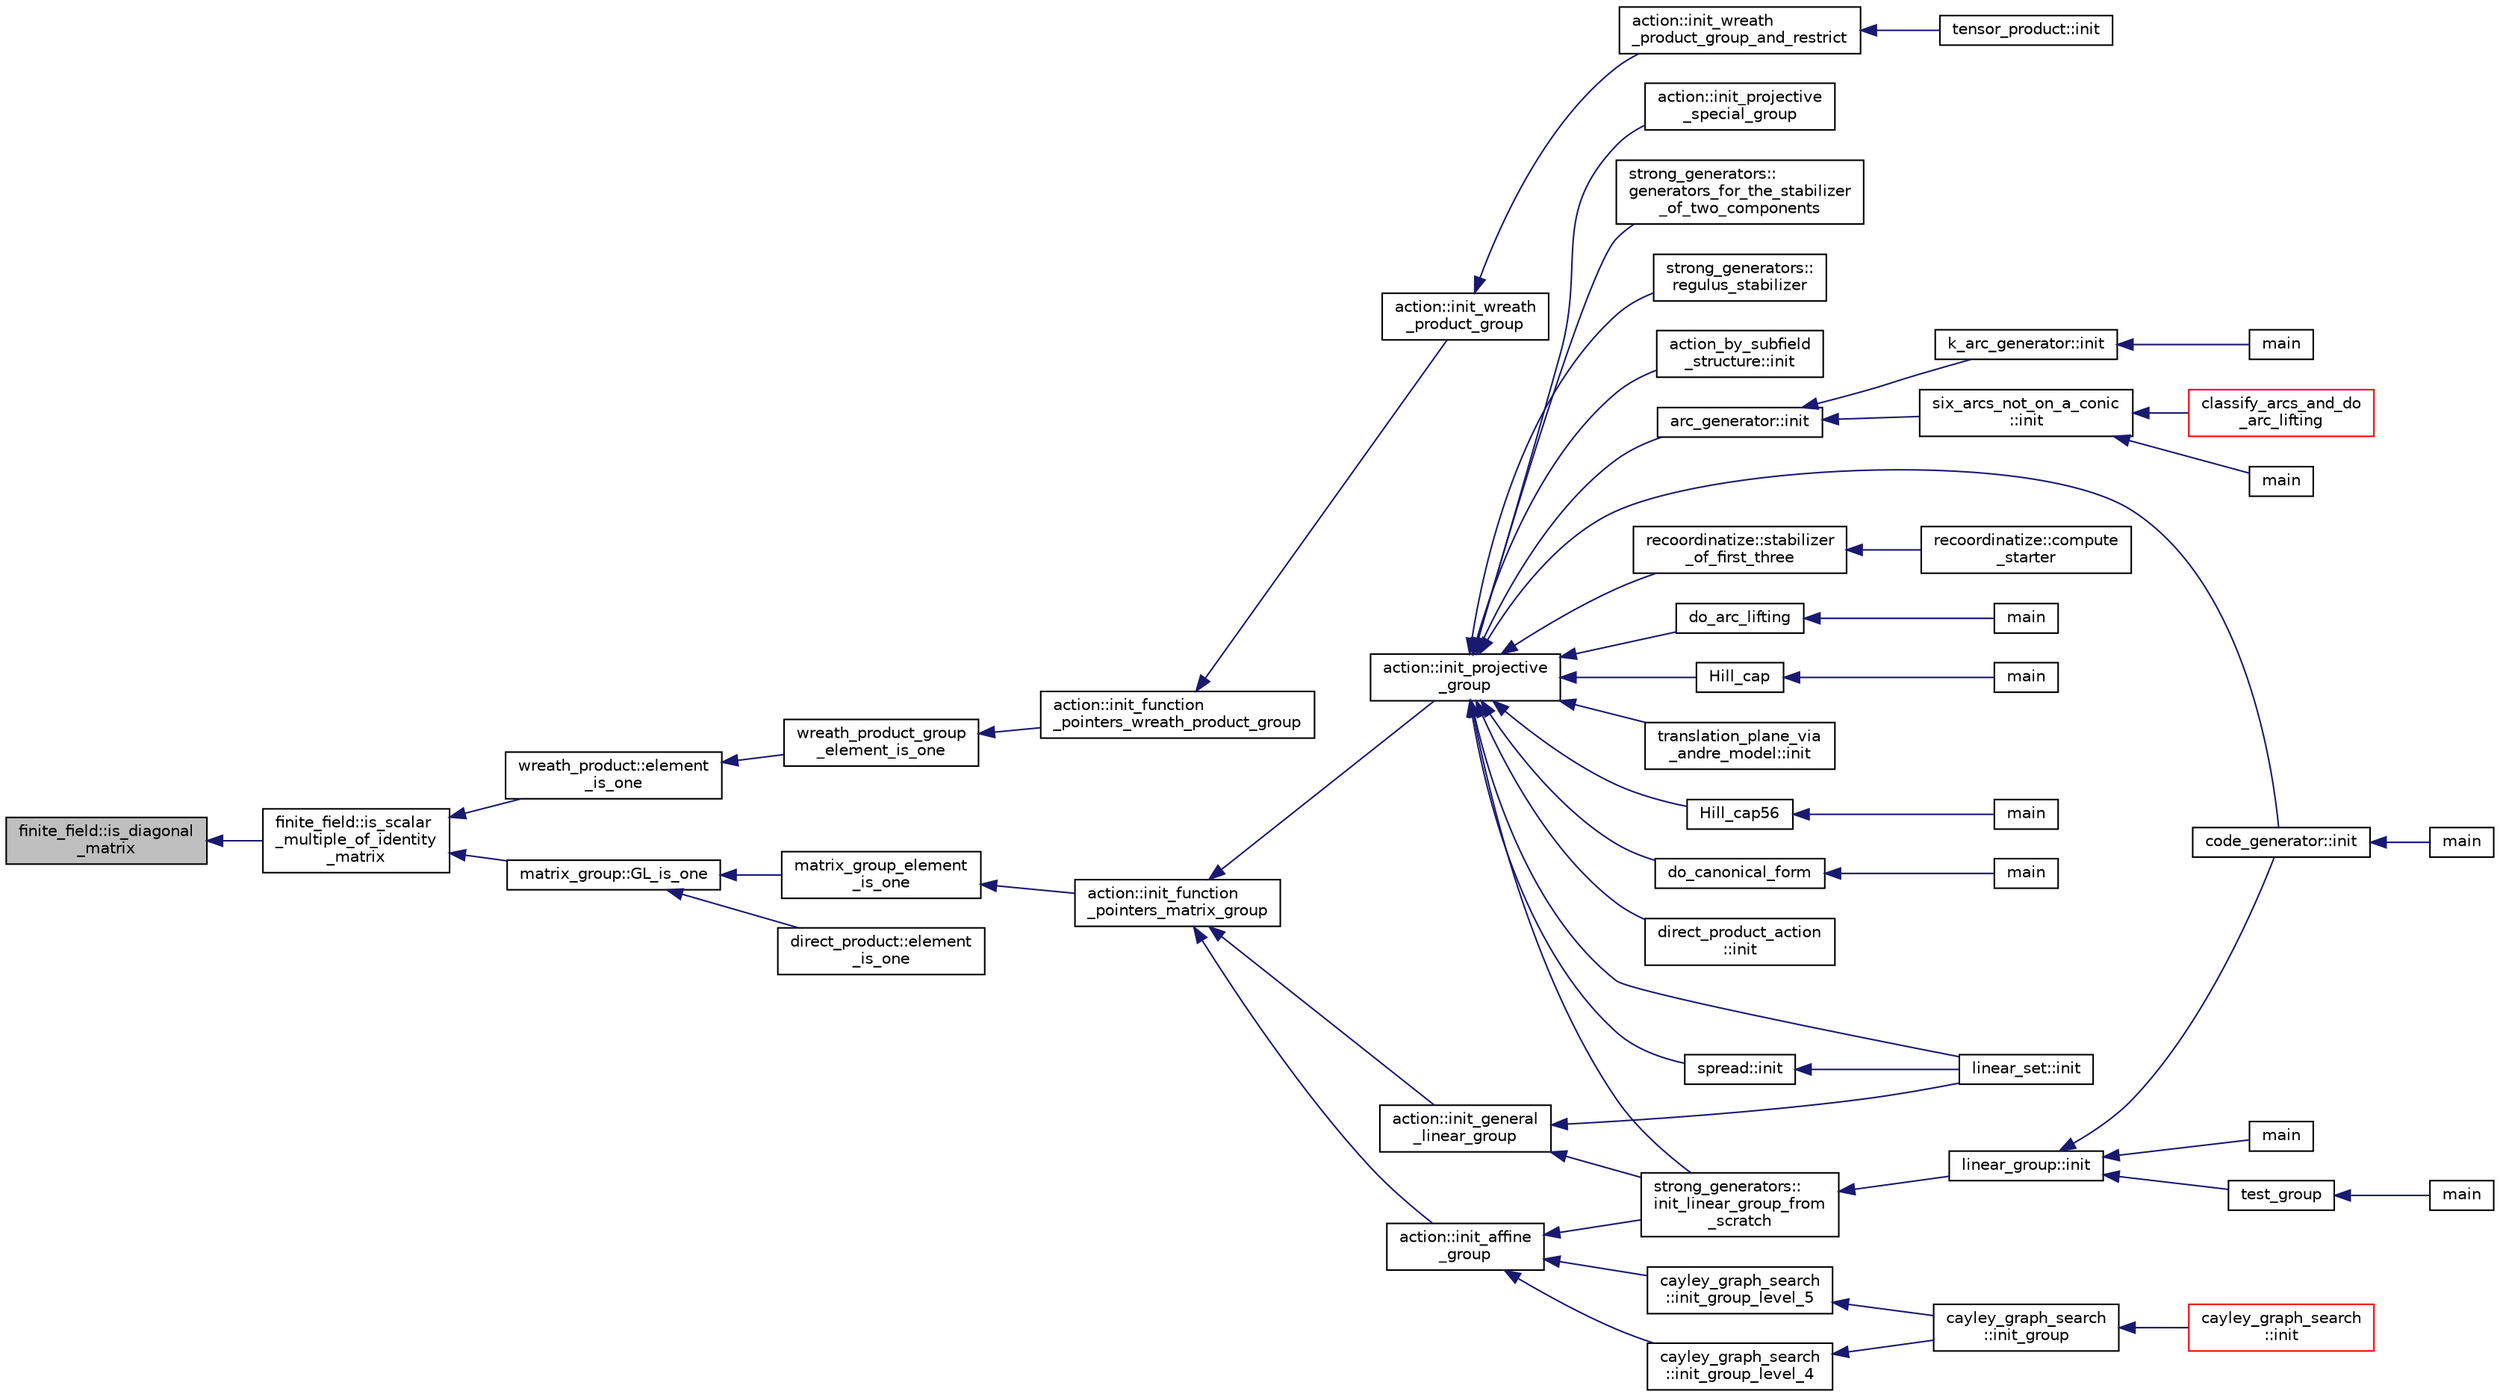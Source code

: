 digraph "finite_field::is_diagonal_matrix"
{
  edge [fontname="Helvetica",fontsize="10",labelfontname="Helvetica",labelfontsize="10"];
  node [fontname="Helvetica",fontsize="10",shape=record];
  rankdir="LR";
  Node7581 [label="finite_field::is_diagonal\l_matrix",height=0.2,width=0.4,color="black", fillcolor="grey75", style="filled", fontcolor="black"];
  Node7581 -> Node7582 [dir="back",color="midnightblue",fontsize="10",style="solid",fontname="Helvetica"];
  Node7582 [label="finite_field::is_scalar\l_multiple_of_identity\l_matrix",height=0.2,width=0.4,color="black", fillcolor="white", style="filled",URL="$df/d5a/classfinite__field.html#abbb33cc035f2e99b458376cf45936ccf"];
  Node7582 -> Node7583 [dir="back",color="midnightblue",fontsize="10",style="solid",fontname="Helvetica"];
  Node7583 [label="wreath_product::element\l_is_one",height=0.2,width=0.4,color="black", fillcolor="white", style="filled",URL="$d8/dfa/classwreath__product.html#a41bb901fafa53d72335fcb29b95ad3b3"];
  Node7583 -> Node7584 [dir="back",color="midnightblue",fontsize="10",style="solid",fontname="Helvetica"];
  Node7584 [label="wreath_product_group\l_element_is_one",height=0.2,width=0.4,color="black", fillcolor="white", style="filled",URL="$da/d12/interface__wreath__product_8_c.html#a43c7566c41aa7a56ee5540885285f926"];
  Node7584 -> Node7585 [dir="back",color="midnightblue",fontsize="10",style="solid",fontname="Helvetica"];
  Node7585 [label="action::init_function\l_pointers_wreath_product_group",height=0.2,width=0.4,color="black", fillcolor="white", style="filled",URL="$d2/d86/classaction.html#a149d3bdc89556d74a4a20597f0cccdc0"];
  Node7585 -> Node7586 [dir="back",color="midnightblue",fontsize="10",style="solid",fontname="Helvetica"];
  Node7586 [label="action::init_wreath\l_product_group",height=0.2,width=0.4,color="black", fillcolor="white", style="filled",URL="$d2/d86/classaction.html#a29d8425b266eff98677406f084ee3f86"];
  Node7586 -> Node7587 [dir="back",color="midnightblue",fontsize="10",style="solid",fontname="Helvetica"];
  Node7587 [label="action::init_wreath\l_product_group_and_restrict",height=0.2,width=0.4,color="black", fillcolor="white", style="filled",URL="$d2/d86/classaction.html#a5ea78557093c987967e7b8162fabbf72"];
  Node7587 -> Node7588 [dir="back",color="midnightblue",fontsize="10",style="solid",fontname="Helvetica"];
  Node7588 [label="tensor_product::init",height=0.2,width=0.4,color="black", fillcolor="white", style="filled",URL="$dd/d3e/classtensor__product.html#a2a8ac905e80dd9bb7339c9506c3521d3"];
  Node7582 -> Node7589 [dir="back",color="midnightblue",fontsize="10",style="solid",fontname="Helvetica"];
  Node7589 [label="matrix_group::GL_is_one",height=0.2,width=0.4,color="black", fillcolor="white", style="filled",URL="$d3/ded/classmatrix__group.html#a6eb30d67f571079f670f5850eba5cd4a"];
  Node7589 -> Node7590 [dir="back",color="midnightblue",fontsize="10",style="solid",fontname="Helvetica"];
  Node7590 [label="direct_product::element\l_is_one",height=0.2,width=0.4,color="black", fillcolor="white", style="filled",URL="$dc/daf/classdirect__product.html#a349816405b420ded4290ecc2e75864fa"];
  Node7589 -> Node7591 [dir="back",color="midnightblue",fontsize="10",style="solid",fontname="Helvetica"];
  Node7591 [label="matrix_group_element\l_is_one",height=0.2,width=0.4,color="black", fillcolor="white", style="filled",URL="$da/d0a/interface__matrix__group_8_c.html#a41e2c457ec60d1c9ffb10a71362390a1"];
  Node7591 -> Node7592 [dir="back",color="midnightblue",fontsize="10",style="solid",fontname="Helvetica"];
  Node7592 [label="action::init_function\l_pointers_matrix_group",height=0.2,width=0.4,color="black", fillcolor="white", style="filled",URL="$d2/d86/classaction.html#a48cbc0106c21fdcb5ec74a9cf8f4e1d8"];
  Node7592 -> Node7593 [dir="back",color="midnightblue",fontsize="10",style="solid",fontname="Helvetica"];
  Node7593 [label="action::init_projective\l_group",height=0.2,width=0.4,color="black", fillcolor="white", style="filled",URL="$d2/d86/classaction.html#ad943cb9d3828331bf5634c6dbfc31afd"];
  Node7593 -> Node7594 [dir="back",color="midnightblue",fontsize="10",style="solid",fontname="Helvetica"];
  Node7594 [label="do_arc_lifting",height=0.2,width=0.4,color="black", fillcolor="white", style="filled",URL="$d5/d9e/arcs__orderly_8_c.html#a7367bc544c290322bdbd4545388a27a8"];
  Node7594 -> Node7595 [dir="back",color="midnightblue",fontsize="10",style="solid",fontname="Helvetica"];
  Node7595 [label="main",height=0.2,width=0.4,color="black", fillcolor="white", style="filled",URL="$d5/d9e/arcs__orderly_8_c.html#a3c04138a5bfe5d72780bb7e82a18e627"];
  Node7593 -> Node7596 [dir="back",color="midnightblue",fontsize="10",style="solid",fontname="Helvetica"];
  Node7596 [label="code_generator::init",height=0.2,width=0.4,color="black", fillcolor="white", style="filled",URL="$db/d37/classcode__generator.html#acfaa1e8badf6f30255203f499b130af8"];
  Node7596 -> Node7597 [dir="back",color="midnightblue",fontsize="10",style="solid",fontname="Helvetica"];
  Node7597 [label="main",height=0.2,width=0.4,color="black", fillcolor="white", style="filled",URL="$d4/d4f/codes_8_c.html#a217dbf8b442f20279ea00b898af96f52"];
  Node7593 -> Node7598 [dir="back",color="midnightblue",fontsize="10",style="solid",fontname="Helvetica"];
  Node7598 [label="direct_product_action\l::init",height=0.2,width=0.4,color="black", fillcolor="white", style="filled",URL="$d3/d78/classdirect__product__action.html#aad40060e5821c011cccaa65a5c4df64f"];
  Node7593 -> Node7599 [dir="back",color="midnightblue",fontsize="10",style="solid",fontname="Helvetica"];
  Node7599 [label="Hill_cap",height=0.2,width=0.4,color="black", fillcolor="white", style="filled",URL="$da/d28/hill_8_c.html#a7c2543fe497e681d4b492b16ea7f933e"];
  Node7599 -> Node7600 [dir="back",color="midnightblue",fontsize="10",style="solid",fontname="Helvetica"];
  Node7600 [label="main",height=0.2,width=0.4,color="black", fillcolor="white", style="filled",URL="$da/d28/hill_8_c.html#a217dbf8b442f20279ea00b898af96f52"];
  Node7593 -> Node7601 [dir="back",color="midnightblue",fontsize="10",style="solid",fontname="Helvetica"];
  Node7601 [label="linear_set::init",height=0.2,width=0.4,color="black", fillcolor="white", style="filled",URL="$dd/d86/classlinear__set.html#a7ab24e84423749047d5465cb15505475"];
  Node7593 -> Node7602 [dir="back",color="midnightblue",fontsize="10",style="solid",fontname="Helvetica"];
  Node7602 [label="Hill_cap56",height=0.2,width=0.4,color="black", fillcolor="white", style="filled",URL="$df/d74/tl__geometry_8h.html#ad7fc0ff2bf8455ab25e170c6930047a6"];
  Node7602 -> Node7603 [dir="back",color="midnightblue",fontsize="10",style="solid",fontname="Helvetica"];
  Node7603 [label="main",height=0.2,width=0.4,color="black", fillcolor="white", style="filled",URL="$d4/d6e/make__something_8_c.html#a217dbf8b442f20279ea00b898af96f52"];
  Node7593 -> Node7604 [dir="back",color="midnightblue",fontsize="10",style="solid",fontname="Helvetica"];
  Node7604 [label="do_canonical_form",height=0.2,width=0.4,color="black", fillcolor="white", style="filled",URL="$dc/dd4/group__actions_8h.html#afb9f4a331a8a017ea3b8b7d9ed8dcc88"];
  Node7604 -> Node7605 [dir="back",color="midnightblue",fontsize="10",style="solid",fontname="Helvetica"];
  Node7605 [label="main",height=0.2,width=0.4,color="black", fillcolor="white", style="filled",URL="$d0/d2f/process_8_c.html#a3c04138a5bfe5d72780bb7e82a18e627"];
  Node7593 -> Node7606 [dir="back",color="midnightblue",fontsize="10",style="solid",fontname="Helvetica"];
  Node7606 [label="action::init_projective\l_special_group",height=0.2,width=0.4,color="black", fillcolor="white", style="filled",URL="$d2/d86/classaction.html#a4c69f0e07dff8ba8ac2415faf69d55a4"];
  Node7593 -> Node7607 [dir="back",color="midnightblue",fontsize="10",style="solid",fontname="Helvetica"];
  Node7607 [label="strong_generators::\linit_linear_group_from\l_scratch",height=0.2,width=0.4,color="black", fillcolor="white", style="filled",URL="$dc/d09/classstrong__generators.html#ad47ecfb9c141b65ed6aca34231d5a0d2"];
  Node7607 -> Node7608 [dir="back",color="midnightblue",fontsize="10",style="solid",fontname="Helvetica"];
  Node7608 [label="linear_group::init",height=0.2,width=0.4,color="black", fillcolor="white", style="filled",URL="$df/d5a/classlinear__group.html#a8119aa9b882192ab422b12614b259f28"];
  Node7608 -> Node7596 [dir="back",color="midnightblue",fontsize="10",style="solid",fontname="Helvetica"];
  Node7608 -> Node7609 [dir="back",color="midnightblue",fontsize="10",style="solid",fontname="Helvetica"];
  Node7609 [label="test_group",height=0.2,width=0.4,color="black", fillcolor="white", style="filled",URL="$d8/d03/analyze__q__designs_8_c.html#ad03444358d0b46e7aa4d88a806b44925"];
  Node7609 -> Node7610 [dir="back",color="midnightblue",fontsize="10",style="solid",fontname="Helvetica"];
  Node7610 [label="main",height=0.2,width=0.4,color="black", fillcolor="white", style="filled",URL="$d8/d03/analyze__q__designs_8_c.html#a217dbf8b442f20279ea00b898af96f52"];
  Node7608 -> Node7611 [dir="back",color="midnightblue",fontsize="10",style="solid",fontname="Helvetica"];
  Node7611 [label="main",height=0.2,width=0.4,color="black", fillcolor="white", style="filled",URL="$da/dd5/subspace__orbits__main_8_c.html#a217dbf8b442f20279ea00b898af96f52"];
  Node7593 -> Node7612 [dir="back",color="midnightblue",fontsize="10",style="solid",fontname="Helvetica"];
  Node7612 [label="strong_generators::\lgenerators_for_the_stabilizer\l_of_two_components",height=0.2,width=0.4,color="black", fillcolor="white", style="filled",URL="$dc/d09/classstrong__generators.html#acd9ddc5b768e4cf3f2398383d5a8f3b2"];
  Node7593 -> Node7613 [dir="back",color="midnightblue",fontsize="10",style="solid",fontname="Helvetica"];
  Node7613 [label="strong_generators::\lregulus_stabilizer",height=0.2,width=0.4,color="black", fillcolor="white", style="filled",URL="$dc/d09/classstrong__generators.html#a32e999d14b4168695f2e775ddf2ed7e7"];
  Node7593 -> Node7614 [dir="back",color="midnightblue",fontsize="10",style="solid",fontname="Helvetica"];
  Node7614 [label="action_by_subfield\l_structure::init",height=0.2,width=0.4,color="black", fillcolor="white", style="filled",URL="$dd/d67/classaction__by__subfield__structure.html#a565b45607d3ebc3eaa0e910a6ce6a661"];
  Node7593 -> Node7615 [dir="back",color="midnightblue",fontsize="10",style="solid",fontname="Helvetica"];
  Node7615 [label="arc_generator::init",height=0.2,width=0.4,color="black", fillcolor="white", style="filled",URL="$d4/d21/classarc__generator.html#ae614e18e9c641d67069fa27d48245cde"];
  Node7615 -> Node7616 [dir="back",color="midnightblue",fontsize="10",style="solid",fontname="Helvetica"];
  Node7616 [label="k_arc_generator::init",height=0.2,width=0.4,color="black", fillcolor="white", style="filled",URL="$d6/dd8/classk__arc__generator.html#a6036d9f52ede9f8ca681505626b5361d"];
  Node7616 -> Node7617 [dir="back",color="midnightblue",fontsize="10",style="solid",fontname="Helvetica"];
  Node7617 [label="main",height=0.2,width=0.4,color="black", fillcolor="white", style="filled",URL="$d6/d01/k__arc__generator__main_8_c.html#a217dbf8b442f20279ea00b898af96f52"];
  Node7615 -> Node7618 [dir="back",color="midnightblue",fontsize="10",style="solid",fontname="Helvetica"];
  Node7618 [label="six_arcs_not_on_a_conic\l::init",height=0.2,width=0.4,color="black", fillcolor="white", style="filled",URL="$d8/de6/classsix__arcs__not__on__a__conic.html#a7a4d5cf8a098488729934cfa8a70944a"];
  Node7618 -> Node7619 [dir="back",color="midnightblue",fontsize="10",style="solid",fontname="Helvetica"];
  Node7619 [label="classify_arcs_and_do\l_arc_lifting",height=0.2,width=0.4,color="red", fillcolor="white", style="filled",URL="$d6/dc3/arc__lifting__main_8_c.html#afdd7be16f16b8c71e9a72fe5f6a0b59c"];
  Node7618 -> Node7621 [dir="back",color="midnightblue",fontsize="10",style="solid",fontname="Helvetica"];
  Node7621 [label="main",height=0.2,width=0.4,color="black", fillcolor="white", style="filled",URL="$d2/dfa/create__surface__main_8_c.html#a217dbf8b442f20279ea00b898af96f52"];
  Node7593 -> Node7622 [dir="back",color="midnightblue",fontsize="10",style="solid",fontname="Helvetica"];
  Node7622 [label="recoordinatize::stabilizer\l_of_first_three",height=0.2,width=0.4,color="black", fillcolor="white", style="filled",URL="$d3/d3c/classrecoordinatize.html#ae8a24e776a57f0ac4923f6ed1d1db6e6"];
  Node7622 -> Node7623 [dir="back",color="midnightblue",fontsize="10",style="solid",fontname="Helvetica"];
  Node7623 [label="recoordinatize::compute\l_starter",height=0.2,width=0.4,color="black", fillcolor="white", style="filled",URL="$d3/d3c/classrecoordinatize.html#a274b399821488e5f6fb1adfbc8f8ebac"];
  Node7593 -> Node7624 [dir="back",color="midnightblue",fontsize="10",style="solid",fontname="Helvetica"];
  Node7624 [label="spread::init",height=0.2,width=0.4,color="black", fillcolor="white", style="filled",URL="$da/dc1/classspread.html#aa2493aebcdd72c4472213711dfcc2ab6"];
  Node7624 -> Node7601 [dir="back",color="midnightblue",fontsize="10",style="solid",fontname="Helvetica"];
  Node7593 -> Node7625 [dir="back",color="midnightblue",fontsize="10",style="solid",fontname="Helvetica"];
  Node7625 [label="translation_plane_via\l_andre_model::init",height=0.2,width=0.4,color="black", fillcolor="white", style="filled",URL="$d1/dcc/classtranslation__plane__via__andre__model.html#adb424599de168ade331979a9218ee07b"];
  Node7592 -> Node7626 [dir="back",color="midnightblue",fontsize="10",style="solid",fontname="Helvetica"];
  Node7626 [label="action::init_affine\l_group",height=0.2,width=0.4,color="black", fillcolor="white", style="filled",URL="$d2/d86/classaction.html#a32c0c683b3071fef19d28ca4880b568a"];
  Node7626 -> Node7627 [dir="back",color="midnightblue",fontsize="10",style="solid",fontname="Helvetica"];
  Node7627 [label="cayley_graph_search\l::init_group_level_4",height=0.2,width=0.4,color="black", fillcolor="white", style="filled",URL="$de/dae/classcayley__graph__search.html#a6593f90cd91bea8c23fe71acca05655e"];
  Node7627 -> Node7628 [dir="back",color="midnightblue",fontsize="10",style="solid",fontname="Helvetica"];
  Node7628 [label="cayley_graph_search\l::init_group",height=0.2,width=0.4,color="black", fillcolor="white", style="filled",URL="$de/dae/classcayley__graph__search.html#adbce2e517a8ed979f53e8aeb043cf4ca"];
  Node7628 -> Node7629 [dir="back",color="midnightblue",fontsize="10",style="solid",fontname="Helvetica"];
  Node7629 [label="cayley_graph_search\l::init",height=0.2,width=0.4,color="red", fillcolor="white", style="filled",URL="$de/dae/classcayley__graph__search.html#add9c6434abeaebac4a07bc03cb21672d"];
  Node7626 -> Node7632 [dir="back",color="midnightblue",fontsize="10",style="solid",fontname="Helvetica"];
  Node7632 [label="cayley_graph_search\l::init_group_level_5",height=0.2,width=0.4,color="black", fillcolor="white", style="filled",URL="$de/dae/classcayley__graph__search.html#ab4427f6ab65833dae31a18f44a5d6d7a"];
  Node7632 -> Node7628 [dir="back",color="midnightblue",fontsize="10",style="solid",fontname="Helvetica"];
  Node7626 -> Node7607 [dir="back",color="midnightblue",fontsize="10",style="solid",fontname="Helvetica"];
  Node7592 -> Node7633 [dir="back",color="midnightblue",fontsize="10",style="solid",fontname="Helvetica"];
  Node7633 [label="action::init_general\l_linear_group",height=0.2,width=0.4,color="black", fillcolor="white", style="filled",URL="$d2/d86/classaction.html#a1ff1bf53f9073bfc76ff073e7af6f396"];
  Node7633 -> Node7601 [dir="back",color="midnightblue",fontsize="10",style="solid",fontname="Helvetica"];
  Node7633 -> Node7607 [dir="back",color="midnightblue",fontsize="10",style="solid",fontname="Helvetica"];
}

